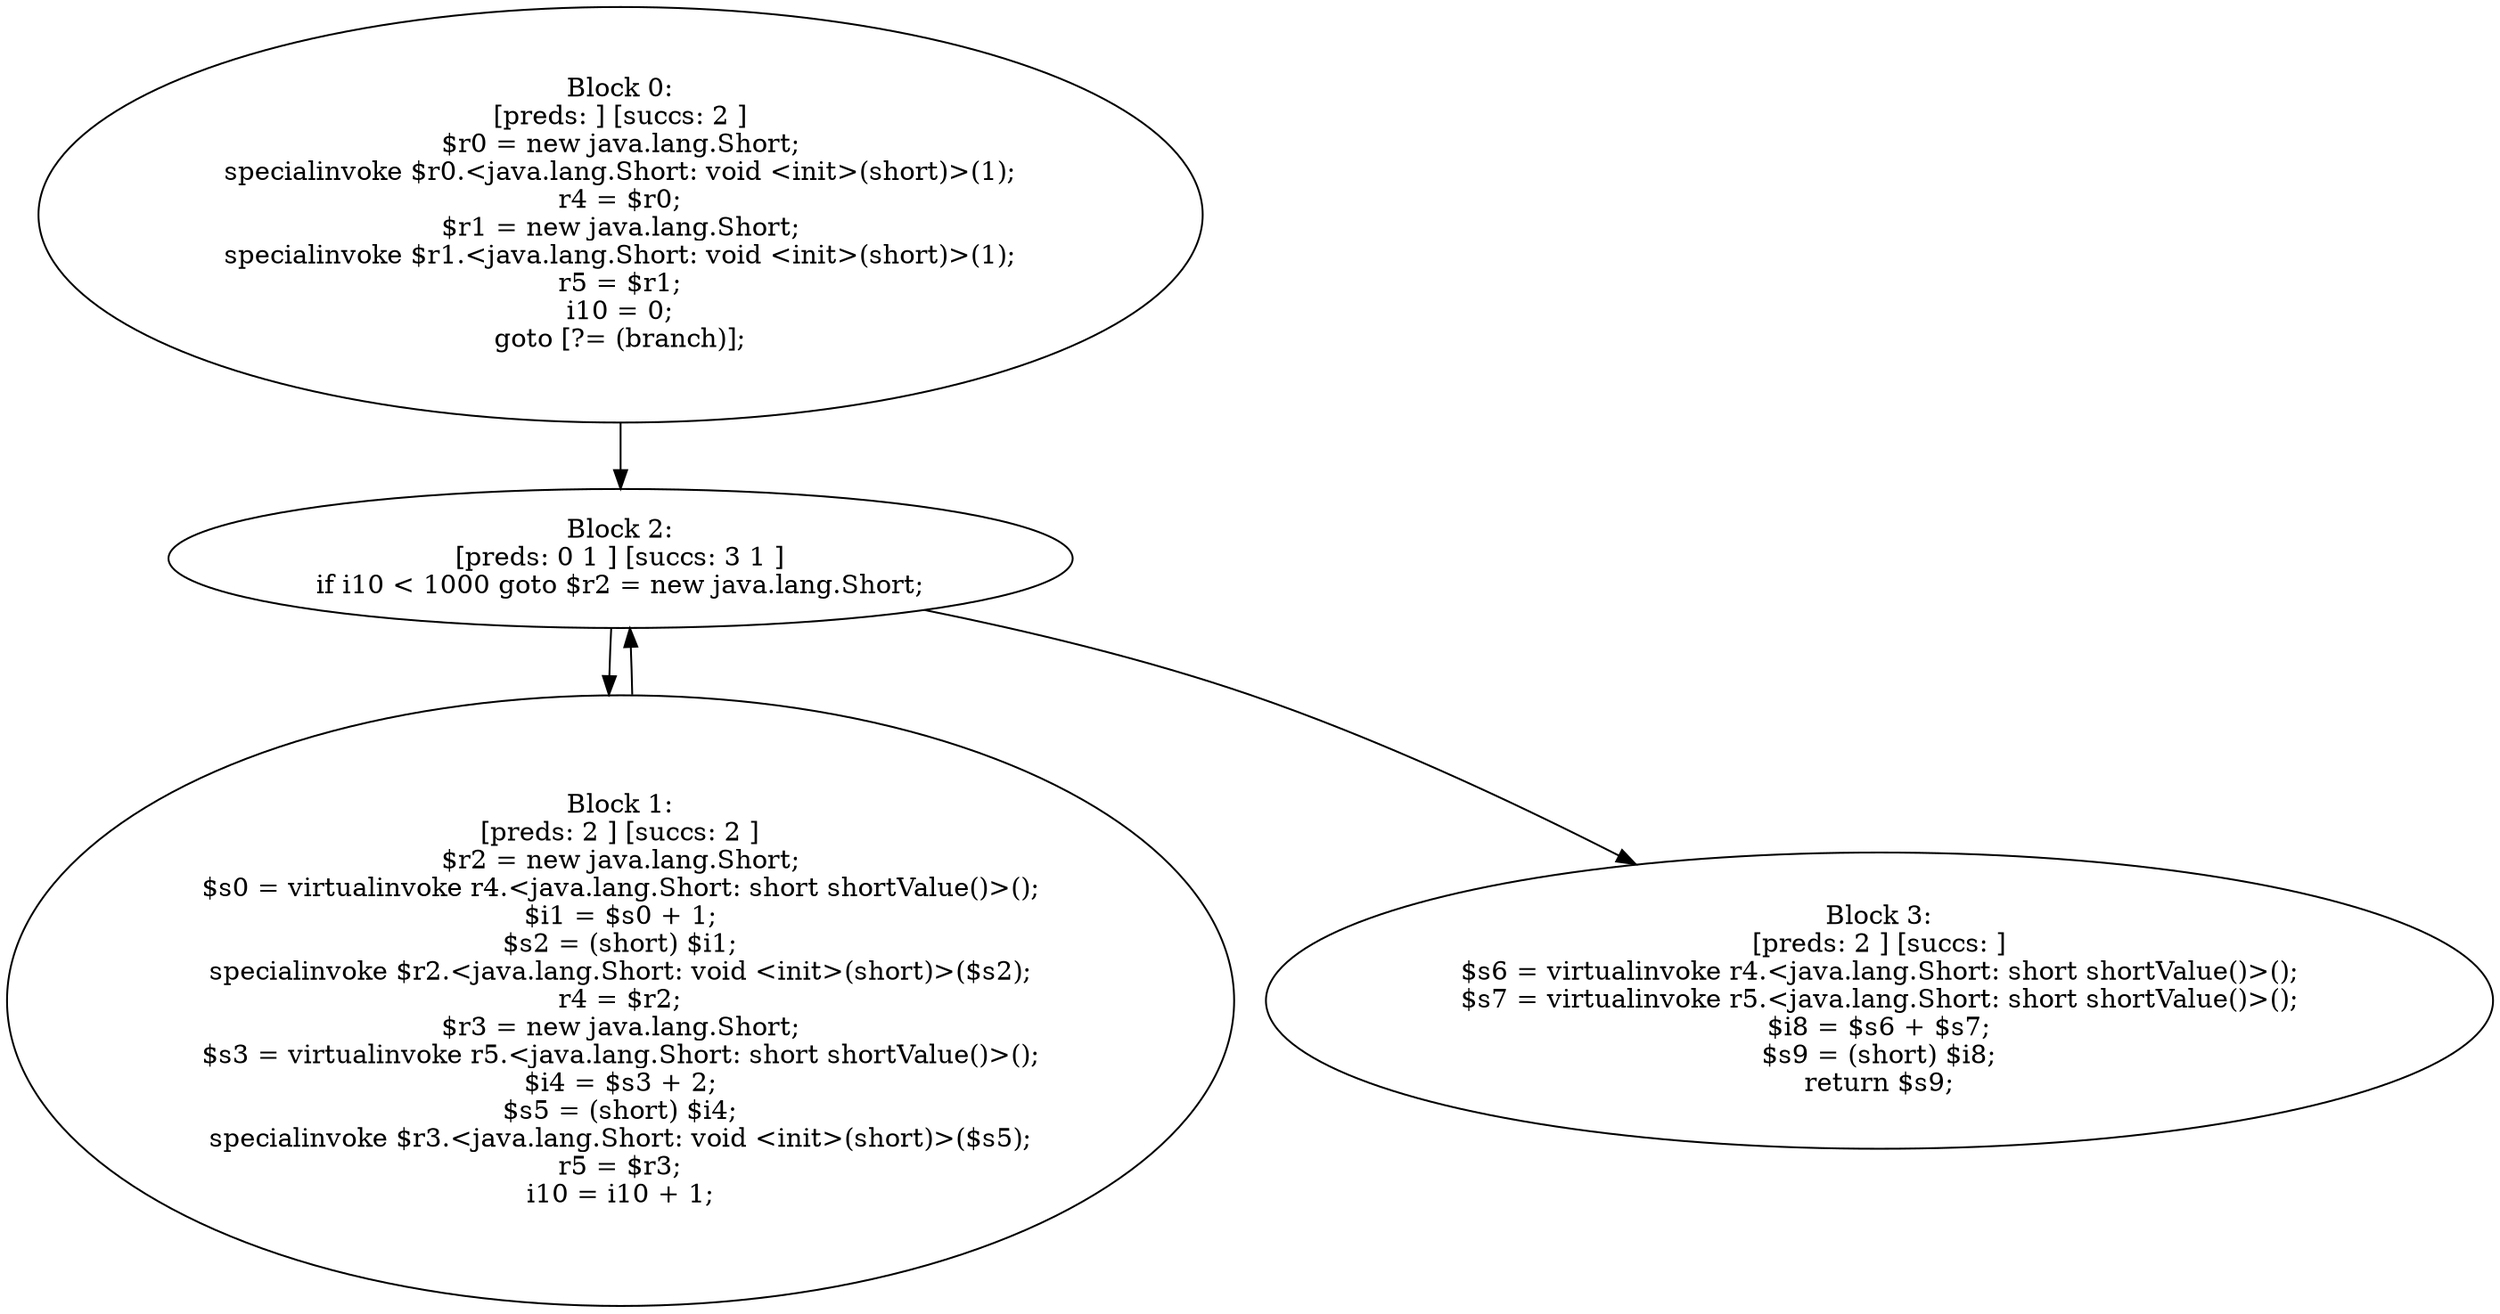 digraph "unitGraph" {
    "Block 0:
[preds: ] [succs: 2 ]
$r0 = new java.lang.Short;
specialinvoke $r0.<java.lang.Short: void <init>(short)>(1);
r4 = $r0;
$r1 = new java.lang.Short;
specialinvoke $r1.<java.lang.Short: void <init>(short)>(1);
r5 = $r1;
i10 = 0;
goto [?= (branch)];
"
    "Block 1:
[preds: 2 ] [succs: 2 ]
$r2 = new java.lang.Short;
$s0 = virtualinvoke r4.<java.lang.Short: short shortValue()>();
$i1 = $s0 + 1;
$s2 = (short) $i1;
specialinvoke $r2.<java.lang.Short: void <init>(short)>($s2);
r4 = $r2;
$r3 = new java.lang.Short;
$s3 = virtualinvoke r5.<java.lang.Short: short shortValue()>();
$i4 = $s3 + 2;
$s5 = (short) $i4;
specialinvoke $r3.<java.lang.Short: void <init>(short)>($s5);
r5 = $r3;
i10 = i10 + 1;
"
    "Block 2:
[preds: 0 1 ] [succs: 3 1 ]
if i10 < 1000 goto $r2 = new java.lang.Short;
"
    "Block 3:
[preds: 2 ] [succs: ]
$s6 = virtualinvoke r4.<java.lang.Short: short shortValue()>();
$s7 = virtualinvoke r5.<java.lang.Short: short shortValue()>();
$i8 = $s6 + $s7;
$s9 = (short) $i8;
return $s9;
"
    "Block 0:
[preds: ] [succs: 2 ]
$r0 = new java.lang.Short;
specialinvoke $r0.<java.lang.Short: void <init>(short)>(1);
r4 = $r0;
$r1 = new java.lang.Short;
specialinvoke $r1.<java.lang.Short: void <init>(short)>(1);
r5 = $r1;
i10 = 0;
goto [?= (branch)];
"->"Block 2:
[preds: 0 1 ] [succs: 3 1 ]
if i10 < 1000 goto $r2 = new java.lang.Short;
";
    "Block 1:
[preds: 2 ] [succs: 2 ]
$r2 = new java.lang.Short;
$s0 = virtualinvoke r4.<java.lang.Short: short shortValue()>();
$i1 = $s0 + 1;
$s2 = (short) $i1;
specialinvoke $r2.<java.lang.Short: void <init>(short)>($s2);
r4 = $r2;
$r3 = new java.lang.Short;
$s3 = virtualinvoke r5.<java.lang.Short: short shortValue()>();
$i4 = $s3 + 2;
$s5 = (short) $i4;
specialinvoke $r3.<java.lang.Short: void <init>(short)>($s5);
r5 = $r3;
i10 = i10 + 1;
"->"Block 2:
[preds: 0 1 ] [succs: 3 1 ]
if i10 < 1000 goto $r2 = new java.lang.Short;
";
    "Block 2:
[preds: 0 1 ] [succs: 3 1 ]
if i10 < 1000 goto $r2 = new java.lang.Short;
"->"Block 3:
[preds: 2 ] [succs: ]
$s6 = virtualinvoke r4.<java.lang.Short: short shortValue()>();
$s7 = virtualinvoke r5.<java.lang.Short: short shortValue()>();
$i8 = $s6 + $s7;
$s9 = (short) $i8;
return $s9;
";
    "Block 2:
[preds: 0 1 ] [succs: 3 1 ]
if i10 < 1000 goto $r2 = new java.lang.Short;
"->"Block 1:
[preds: 2 ] [succs: 2 ]
$r2 = new java.lang.Short;
$s0 = virtualinvoke r4.<java.lang.Short: short shortValue()>();
$i1 = $s0 + 1;
$s2 = (short) $i1;
specialinvoke $r2.<java.lang.Short: void <init>(short)>($s2);
r4 = $r2;
$r3 = new java.lang.Short;
$s3 = virtualinvoke r5.<java.lang.Short: short shortValue()>();
$i4 = $s3 + 2;
$s5 = (short) $i4;
specialinvoke $r3.<java.lang.Short: void <init>(short)>($s5);
r5 = $r3;
i10 = i10 + 1;
";
}
